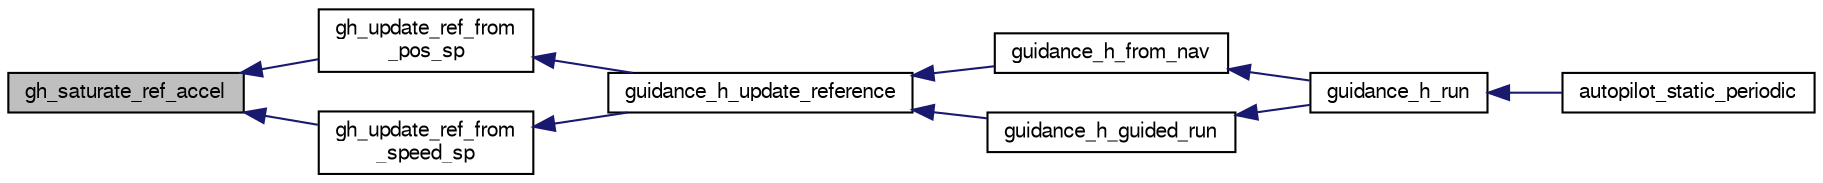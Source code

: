 digraph "gh_saturate_ref_accel"
{
  edge [fontname="FreeSans",fontsize="10",labelfontname="FreeSans",labelfontsize="10"];
  node [fontname="FreeSans",fontsize="10",shape=record];
  rankdir="LR";
  Node1 [label="gh_saturate_ref_accel",height=0.2,width=0.4,color="black", fillcolor="grey75", style="filled", fontcolor="black"];
  Node1 -> Node2 [dir="back",color="midnightblue",fontsize="10",style="solid",fontname="FreeSans"];
  Node2 [label="gh_update_ref_from\l_pos_sp",height=0.2,width=0.4,color="black", fillcolor="white", style="filled",URL="$guidance__h__ref_8h.html#ab81c55cf71ee8fc94433f9584c159710"];
  Node2 -> Node3 [dir="back",color="midnightblue",fontsize="10",style="solid",fontname="FreeSans"];
  Node3 [label="guidance_h_update_reference",height=0.2,width=0.4,color="black", fillcolor="white", style="filled",URL="$rotorcraft_2guidance_2guidance__h_8c.html#aaef8fae11f920120aee046f87777fe9f"];
  Node3 -> Node4 [dir="back",color="midnightblue",fontsize="10",style="solid",fontname="FreeSans"];
  Node4 [label="guidance_h_from_nav",height=0.2,width=0.4,color="black", fillcolor="white", style="filled",URL="$rotorcraft_2guidance_2guidance__h_8h.html#a609bdd40f9f6aeac4b4d493ffabd24d5",tooltip="Set horizontal guidance from NAV and run control loop. "];
  Node4 -> Node5 [dir="back",color="midnightblue",fontsize="10",style="solid",fontname="FreeSans"];
  Node5 [label="guidance_h_run",height=0.2,width=0.4,color="black", fillcolor="white", style="filled",URL="$rotorcraft_2guidance_2guidance__h_8h.html#afff2f6a359638c74d5d1051c3edfa554"];
  Node5 -> Node6 [dir="back",color="midnightblue",fontsize="10",style="solid",fontname="FreeSans"];
  Node6 [label="autopilot_static_periodic",height=0.2,width=0.4,color="black", fillcolor="white", style="filled",URL="$rotorcraft_2autopilot__static_8c.html#a81ff7c3a0611cb76bfbd35fc817070d6"];
  Node3 -> Node7 [dir="back",color="midnightblue",fontsize="10",style="solid",fontname="FreeSans"];
  Node7 [label="guidance_h_guided_run",height=0.2,width=0.4,color="black", fillcolor="white", style="filled",URL="$rotorcraft_2guidance_2guidance__h_8h.html#a60716914dafeccd7ab74967606ae4045",tooltip="Run GUIDED mode control. "];
  Node7 -> Node5 [dir="back",color="midnightblue",fontsize="10",style="solid",fontname="FreeSans"];
  Node1 -> Node8 [dir="back",color="midnightblue",fontsize="10",style="solid",fontname="FreeSans"];
  Node8 [label="gh_update_ref_from\l_speed_sp",height=0.2,width=0.4,color="black", fillcolor="white", style="filled",URL="$guidance__h__ref_8h.html#ac8675e1f8ea25de7508d42a955ba8f8c"];
  Node8 -> Node3 [dir="back",color="midnightblue",fontsize="10",style="solid",fontname="FreeSans"];
}

